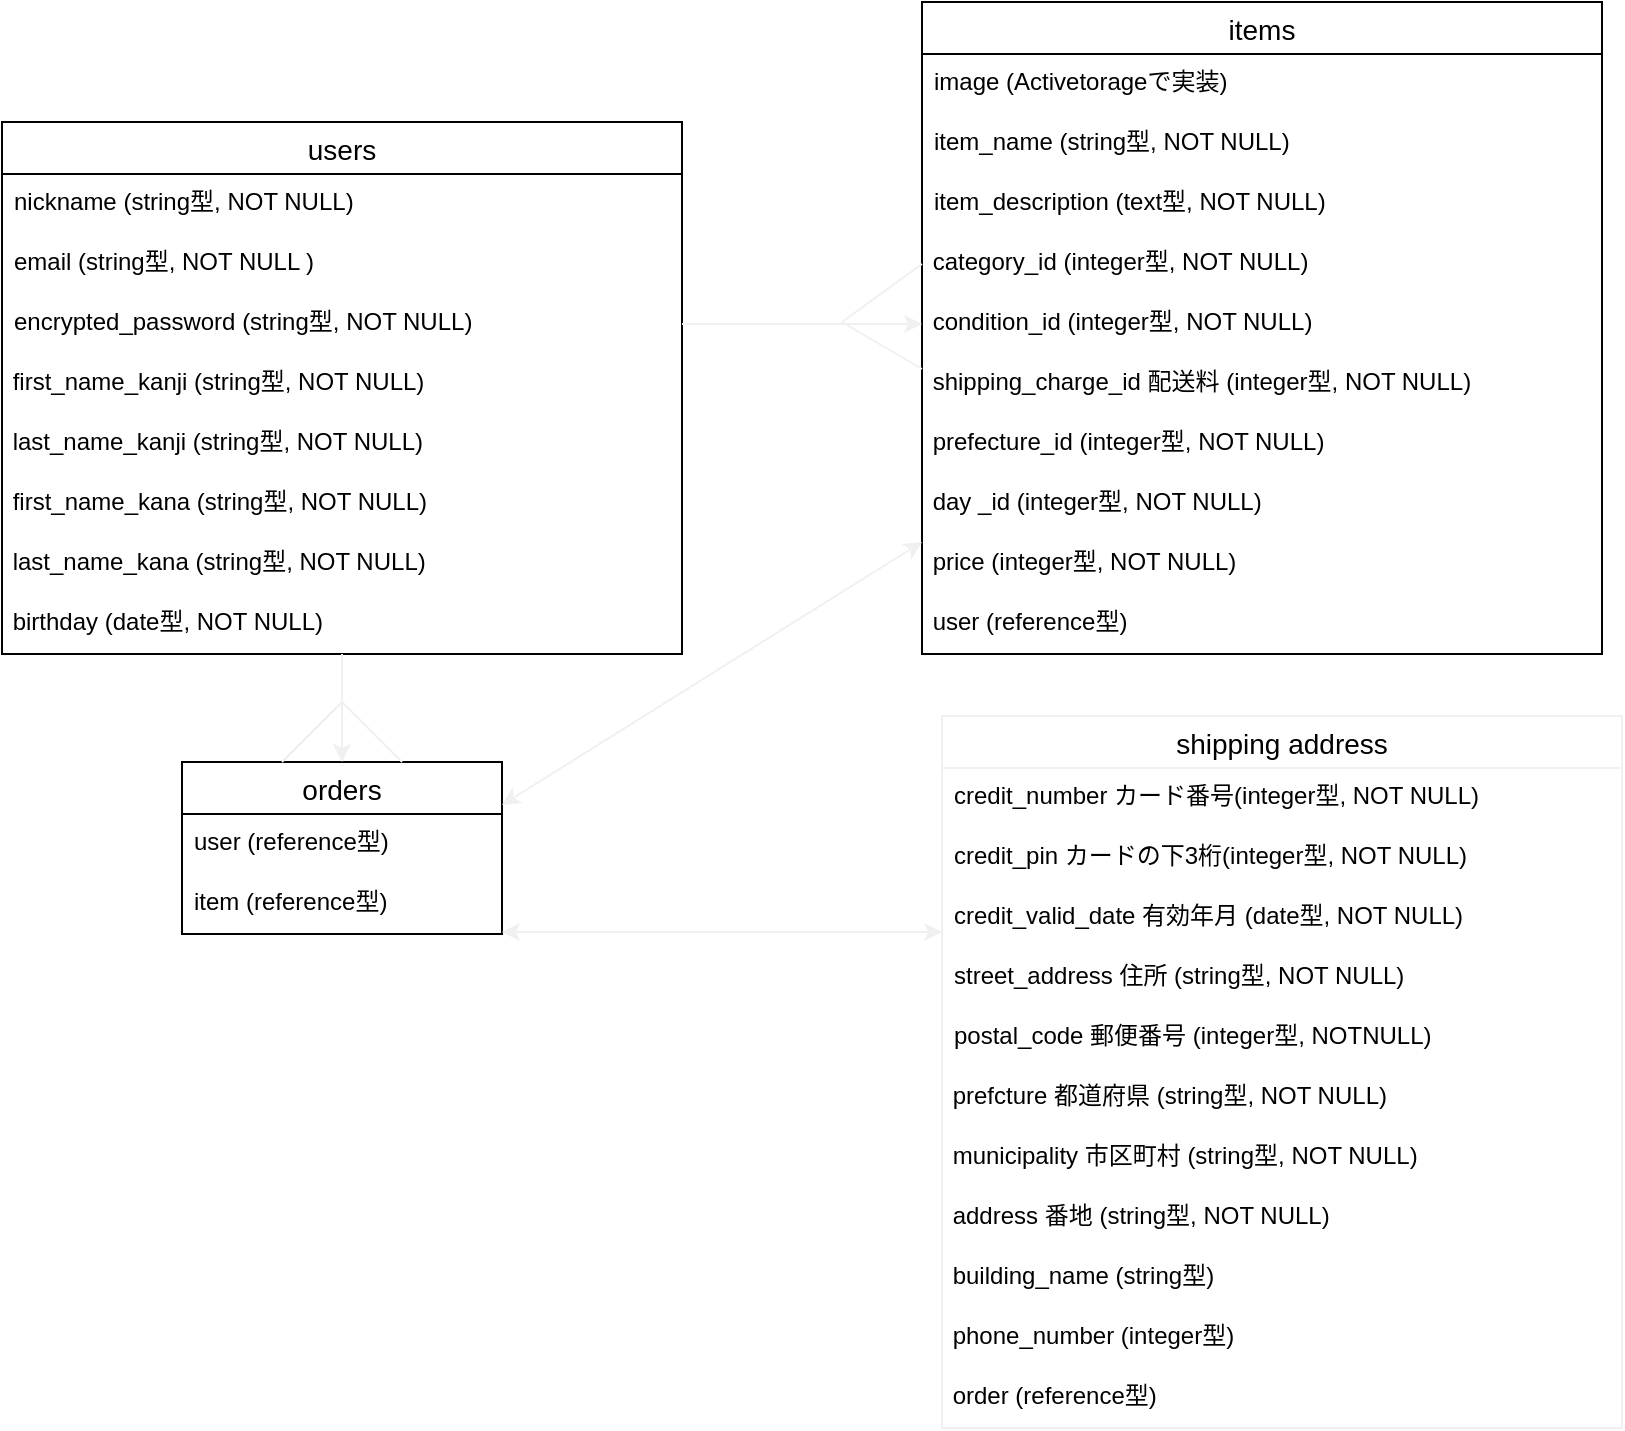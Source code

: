 <mxfile>
    <diagram id="I7Pi2ag__ntoPC5-HleL" name="ページ1">
        <mxGraphModel dx="1378" dy="860" grid="1" gridSize="10" guides="1" tooltips="1" connect="1" arrows="1" fold="1" page="1" pageScale="1" pageWidth="827" pageHeight="1169" math="0" shadow="0">
            <root>
                <mxCell id="0"/>
                <mxCell id="1" parent="0"/>
                <mxCell id="-frw_odoSuCOF0KCN4YX-14" value="users" style="swimlane;fontStyle=0;childLayout=stackLayout;horizontal=1;startSize=26;horizontalStack=0;resizeParent=1;resizeParentMax=0;resizeLast=0;collapsible=1;marginBottom=0;align=center;fontSize=14;" vertex="1" parent="1">
                    <mxGeometry x="10" y="110" width="340" height="266" as="geometry"/>
                </mxCell>
                <mxCell id="-frw_odoSuCOF0KCN4YX-15" value="nickname (string型, NOT NULL)&#10;　　" style="text;strokeColor=none;fillColor=none;spacingLeft=4;spacingRight=4;overflow=hidden;rotatable=0;points=[[0,0.5],[1,0.5]];portConstraint=eastwest;fontSize=12;" vertex="1" parent="-frw_odoSuCOF0KCN4YX-14">
                    <mxGeometry y="26" width="340" height="30" as="geometry"/>
                </mxCell>
                <mxCell id="-frw_odoSuCOF0KCN4YX-16" value="email (string型, NOT NULL )" style="text;strokeColor=none;fillColor=none;spacingLeft=4;spacingRight=4;overflow=hidden;rotatable=0;points=[[0,0.5],[1,0.5]];portConstraint=eastwest;fontSize=12;" vertex="1" parent="-frw_odoSuCOF0KCN4YX-14">
                    <mxGeometry y="56" width="340" height="30" as="geometry"/>
                </mxCell>
                <mxCell id="-frw_odoSuCOF0KCN4YX-17" value="encrypted_password (string型, NOT NULL)&#10;&#10;" style="text;strokeColor=none;fillColor=none;spacingLeft=4;spacingRight=4;overflow=hidden;rotatable=0;points=[[0,0.5],[1,0.5]];portConstraint=eastwest;fontSize=12;" vertex="1" parent="-frw_odoSuCOF0KCN4YX-14">
                    <mxGeometry y="86" width="340" height="30" as="geometry"/>
                </mxCell>
                <mxCell id="-frw_odoSuCOF0KCN4YX-60" value=" first_name_kanji (string型, NOT NULL)" style="rounded=0;strokeColor=none;fillColor=none;labelPosition=center;verticalLabelPosition=middle;align=left;verticalAlign=top;" vertex="1" parent="-frw_odoSuCOF0KCN4YX-14">
                    <mxGeometry y="116" width="340" height="30" as="geometry"/>
                </mxCell>
                <mxCell id="-frw_odoSuCOF0KCN4YX-106" value=" last_name_kanji (string型, NOT NULL)" style="rounded=0;strokeColor=none;fillColor=none;labelPosition=center;verticalLabelPosition=middle;align=left;verticalAlign=top;" vertex="1" parent="-frw_odoSuCOF0KCN4YX-14">
                    <mxGeometry y="146" width="340" height="30" as="geometry"/>
                </mxCell>
                <mxCell id="-frw_odoSuCOF0KCN4YX-107" value=" first_name_kana (string型, NOT NULL)" style="rounded=0;fillColor=none;align=left;verticalAlign=top;strokeColor=none;" vertex="1" parent="-frw_odoSuCOF0KCN4YX-14">
                    <mxGeometry y="176" width="340" height="30" as="geometry"/>
                </mxCell>
                <mxCell id="-frw_odoSuCOF0KCN4YX-61" value=" last_name_kana (string型, NOT NULL)" style="rounded=0;fillColor=none;align=left;verticalAlign=top;strokeColor=none;" vertex="1" parent="-frw_odoSuCOF0KCN4YX-14">
                    <mxGeometry y="206" width="340" height="30" as="geometry"/>
                </mxCell>
                <mxCell id="-frw_odoSuCOF0KCN4YX-62" value="&amp;nbsp;birthday (date型, NOT NULL)" style="rounded=0;whiteSpace=wrap;html=1;fillColor=none;align=left;verticalAlign=top;strokeColor=none;" vertex="1" parent="-frw_odoSuCOF0KCN4YX-14">
                    <mxGeometry y="236" width="340" height="30" as="geometry"/>
                </mxCell>
                <mxCell id="-frw_odoSuCOF0KCN4YX-35" value="orders" style="swimlane;fontStyle=0;childLayout=stackLayout;horizontal=1;startSize=26;horizontalStack=0;resizeParent=1;resizeParentMax=0;resizeLast=0;collapsible=1;marginBottom=0;align=center;fontSize=14;" vertex="1" parent="1">
                    <mxGeometry x="100" y="430" width="160" height="86" as="geometry"/>
                </mxCell>
                <mxCell id="-frw_odoSuCOF0KCN4YX-36" value="user (reference型)&#10;" style="text;strokeColor=none;fillColor=none;spacingLeft=4;spacingRight=4;overflow=hidden;rotatable=0;points=[[0,0.5],[1,0.5]];portConstraint=eastwest;fontSize=12;" vertex="1" parent="-frw_odoSuCOF0KCN4YX-35">
                    <mxGeometry y="26" width="160" height="30" as="geometry"/>
                </mxCell>
                <mxCell id="-frw_odoSuCOF0KCN4YX-37" value="item (reference型)" style="text;strokeColor=none;fillColor=none;spacingLeft=4;spacingRight=4;overflow=hidden;rotatable=0;points=[[0,0.5],[1,0.5]];portConstraint=eastwest;fontSize=12;" vertex="1" parent="-frw_odoSuCOF0KCN4YX-35">
                    <mxGeometry y="56" width="160" height="30" as="geometry"/>
                </mxCell>
                <mxCell id="-frw_odoSuCOF0KCN4YX-67" value="items" style="swimlane;fontStyle=0;childLayout=stackLayout;horizontal=1;startSize=26;horizontalStack=0;resizeParent=1;resizeParentMax=0;resizeLast=0;collapsible=1;marginBottom=0;align=center;fontSize=14;" vertex="1" parent="1">
                    <mxGeometry x="470" y="50" width="340" height="326" as="geometry"/>
                </mxCell>
                <mxCell id="-frw_odoSuCOF0KCN4YX-68" value="image (Activetorageで実装)" style="text;strokeColor=none;fillColor=none;spacingLeft=4;spacingRight=4;overflow=hidden;rotatable=0;points=[[0,0.5],[1,0.5]];portConstraint=eastwest;fontSize=12;" vertex="1" parent="-frw_odoSuCOF0KCN4YX-67">
                    <mxGeometry y="26" width="340" height="30" as="geometry"/>
                </mxCell>
                <mxCell id="-frw_odoSuCOF0KCN4YX-69" value="item_name (string型, NOT NULL)&#10;" style="text;strokeColor=none;fillColor=none;spacingLeft=4;spacingRight=4;overflow=hidden;rotatable=0;points=[[0,0.5],[1,0.5]];portConstraint=eastwest;fontSize=12;" vertex="1" parent="-frw_odoSuCOF0KCN4YX-67">
                    <mxGeometry y="56" width="340" height="30" as="geometry"/>
                </mxCell>
                <mxCell id="-frw_odoSuCOF0KCN4YX-70" value="item_description (text型, NOT NULL)" style="text;strokeColor=none;fillColor=none;spacingLeft=4;spacingRight=4;overflow=hidden;rotatable=0;points=[[0,0.5],[1,0.5]];portConstraint=eastwest;fontSize=12;" vertex="1" parent="-frw_odoSuCOF0KCN4YX-67">
                    <mxGeometry y="86" width="340" height="30" as="geometry"/>
                </mxCell>
                <mxCell id="-frw_odoSuCOF0KCN4YX-71" value=" category_id (integer型, NOT NULL)&#10;" style="rounded=0;strokeColor=none;fillColor=none;labelPosition=center;verticalLabelPosition=middle;align=left;verticalAlign=top;" vertex="1" parent="-frw_odoSuCOF0KCN4YX-67">
                    <mxGeometry y="116" width="340" height="30" as="geometry"/>
                </mxCell>
                <mxCell id="-frw_odoSuCOF0KCN4YX-72" value=" condition_id (integer型, NOT NULL)&#10;" style="rounded=0;fillColor=none;align=left;verticalAlign=top;strokeColor=none;" vertex="1" parent="-frw_odoSuCOF0KCN4YX-67">
                    <mxGeometry y="146" width="340" height="30" as="geometry"/>
                </mxCell>
                <mxCell id="-frw_odoSuCOF0KCN4YX-73" value="&amp;nbsp;shipping_charge_id 配送料 (integer型, NOT NULL)&lt;div style=&quot;padding: 0px ; margin: 0px&quot;&gt;&lt;br style=&quot;padding: 0px ; margin: 0px&quot;&gt;&lt;/div&gt;" style="rounded=0;whiteSpace=wrap;html=1;fillColor=none;align=left;verticalAlign=top;strokeColor=none;" vertex="1" parent="-frw_odoSuCOF0KCN4YX-67">
                    <mxGeometry y="176" width="340" height="30" as="geometry"/>
                </mxCell>
                <mxCell id="-frw_odoSuCOF0KCN4YX-74" value="&amp;nbsp;prefecture_id (integer型, NOT NULL)&lt;div style=&quot;padding: 0px ; margin: 0px&quot;&gt;&lt;br style=&quot;padding: 0px ; margin: 0px&quot;&gt;&lt;/div&gt;" style="rounded=0;whiteSpace=wrap;html=1;fillColor=none;align=left;verticalAlign=top;strokeColor=none;" vertex="1" parent="-frw_odoSuCOF0KCN4YX-67">
                    <mxGeometry y="206" width="340" height="30" as="geometry"/>
                </mxCell>
                <mxCell id="-frw_odoSuCOF0KCN4YX-75" value="&amp;nbsp;day _id (integer型, NOT NULL)&lt;div style=&quot;padding: 0px ; margin: 0px&quot;&gt;&lt;br style=&quot;padding: 0px ; margin: 0px&quot;&gt;&lt;/div&gt;" style="rounded=0;whiteSpace=wrap;html=1;fillColor=none;align=left;verticalAlign=top;strokeColor=none;" vertex="1" parent="-frw_odoSuCOF0KCN4YX-67">
                    <mxGeometry y="236" width="340" height="30" as="geometry"/>
                </mxCell>
                <mxCell id="-frw_odoSuCOF0KCN4YX-76" value="&amp;nbsp;price (integer型, NOT NULL)" style="rounded=0;whiteSpace=wrap;html=1;fillColor=none;align=left;verticalAlign=top;strokeColor=none;" vertex="1" parent="-frw_odoSuCOF0KCN4YX-67">
                    <mxGeometry y="266" width="340" height="30" as="geometry"/>
                </mxCell>
                <mxCell id="-frw_odoSuCOF0KCN4YX-77" value="&amp;nbsp;user (reference型)" style="rounded=0;whiteSpace=wrap;html=1;fillColor=none;align=left;verticalAlign=top;strokeColor=none;" vertex="1" parent="-frw_odoSuCOF0KCN4YX-67">
                    <mxGeometry y="296" width="340" height="30" as="geometry"/>
                </mxCell>
                <mxCell id="-frw_odoSuCOF0KCN4YX-78" value="shipping address" style="swimlane;fontStyle=0;childLayout=stackLayout;horizontal=1;startSize=26;horizontalStack=0;resizeParent=1;resizeParentMax=0;resizeLast=0;collapsible=1;marginBottom=0;align=center;fontSize=14;strokeColor=#F0F0F0;" vertex="1" parent="1">
                    <mxGeometry x="480" y="407" width="340" height="356" as="geometry"/>
                </mxCell>
                <mxCell id="-frw_odoSuCOF0KCN4YX-79" value="credit_number カード番号(integer型, NOT NULL)&#10;" style="text;strokeColor=none;fillColor=none;spacingLeft=4;spacingRight=4;overflow=hidden;rotatable=0;points=[[0,0.5],[1,0.5]];portConstraint=eastwest;fontSize=12;" vertex="1" parent="-frw_odoSuCOF0KCN4YX-78">
                    <mxGeometry y="26" width="340" height="30" as="geometry"/>
                </mxCell>
                <mxCell id="-frw_odoSuCOF0KCN4YX-104" value="credit_pin カードの下3桁(integer型, NOT NULL)&#10;&#10;" style="text;strokeColor=none;fillColor=none;spacingLeft=4;spacingRight=4;overflow=hidden;rotatable=0;points=[[0,0.5],[1,0.5]];portConstraint=eastwest;fontSize=12;" vertex="1" parent="-frw_odoSuCOF0KCN4YX-78">
                    <mxGeometry y="56" width="340" height="30" as="geometry"/>
                </mxCell>
                <mxCell id="-frw_odoSuCOF0KCN4YX-105" value="credit_valid_date 有効年月 (date型, NOT NULL)&#10;&#10;" style="text;strokeColor=none;fillColor=none;spacingLeft=4;spacingRight=4;overflow=hidden;rotatable=0;points=[[0,0.5],[1,0.5]];portConstraint=eastwest;fontSize=12;" vertex="1" parent="-frw_odoSuCOF0KCN4YX-78">
                    <mxGeometry y="86" width="340" height="30" as="geometry"/>
                </mxCell>
                <mxCell id="-frw_odoSuCOF0KCN4YX-80" value="street_address 住所 (string型, NOT NULL)" style="text;strokeColor=none;fillColor=none;spacingLeft=4;spacingRight=4;overflow=hidden;rotatable=0;points=[[0,0.5],[1,0.5]];portConstraint=eastwest;fontSize=12;" vertex="1" parent="-frw_odoSuCOF0KCN4YX-78">
                    <mxGeometry y="116" width="340" height="30" as="geometry"/>
                </mxCell>
                <mxCell id="-frw_odoSuCOF0KCN4YX-81" value="postal_code 郵便番号 (integer型, NOTNULL)" style="text;strokeColor=none;fillColor=none;spacingLeft=4;spacingRight=4;overflow=hidden;rotatable=0;points=[[0,0.5],[1,0.5]];portConstraint=eastwest;fontSize=12;" vertex="1" parent="-frw_odoSuCOF0KCN4YX-78">
                    <mxGeometry y="146" width="340" height="30" as="geometry"/>
                </mxCell>
                <mxCell id="-frw_odoSuCOF0KCN4YX-82" value=" prefcture 都道府県 (string型, NOT NULL)" style="rounded=0;strokeColor=none;fillColor=none;labelPosition=center;verticalLabelPosition=middle;align=left;verticalAlign=top;" vertex="1" parent="-frw_odoSuCOF0KCN4YX-78">
                    <mxGeometry y="176" width="340" height="30" as="geometry"/>
                </mxCell>
                <mxCell id="-frw_odoSuCOF0KCN4YX-83" value=" municipality 市区町村 (string型, NOT NULL)" style="rounded=0;fillColor=none;align=left;verticalAlign=top;strokeColor=none;" vertex="1" parent="-frw_odoSuCOF0KCN4YX-78">
                    <mxGeometry y="206" width="340" height="30" as="geometry"/>
                </mxCell>
                <mxCell id="-frw_odoSuCOF0KCN4YX-84" value="&amp;nbsp;address 番地 (string型, NOT NULL)" style="rounded=0;whiteSpace=wrap;html=1;fillColor=none;align=left;verticalAlign=top;strokeColor=none;" vertex="1" parent="-frw_odoSuCOF0KCN4YX-78">
                    <mxGeometry y="236" width="340" height="30" as="geometry"/>
                </mxCell>
                <mxCell id="-frw_odoSuCOF0KCN4YX-85" value="&amp;nbsp;building_name (string型)" style="rounded=0;whiteSpace=wrap;html=1;fillColor=none;align=left;verticalAlign=top;strokeColor=none;" vertex="1" parent="-frw_odoSuCOF0KCN4YX-78">
                    <mxGeometry y="266" width="340" height="30" as="geometry"/>
                </mxCell>
                <mxCell id="-frw_odoSuCOF0KCN4YX-86" value="&amp;nbsp;phone_number (integer型)" style="rounded=0;whiteSpace=wrap;html=1;fillColor=none;align=left;verticalAlign=top;strokeColor=none;" vertex="1" parent="-frw_odoSuCOF0KCN4YX-78">
                    <mxGeometry y="296" width="340" height="30" as="geometry"/>
                </mxCell>
                <mxCell id="-frw_odoSuCOF0KCN4YX-87" value="&amp;nbsp;order (reference型)" style="rounded=0;whiteSpace=wrap;html=1;fillColor=none;align=left;verticalAlign=top;strokeColor=none;" vertex="1" parent="-frw_odoSuCOF0KCN4YX-78">
                    <mxGeometry y="326" width="340" height="30" as="geometry"/>
                </mxCell>
                <mxCell id="-frw_odoSuCOF0KCN4YX-92" style="edgeStyle=orthogonalEdgeStyle;rounded=0;orthogonalLoop=1;jettySize=auto;html=1;exitX=1;exitY=0.5;exitDx=0;exitDy=0;entryX=0;entryY=0.5;entryDx=0;entryDy=0;strokeColor=#F0F0F0;" edge="1" parent="1" source="-frw_odoSuCOF0KCN4YX-17" target="-frw_odoSuCOF0KCN4YX-72">
                    <mxGeometry relative="1" as="geometry"/>
                </mxCell>
                <mxCell id="-frw_odoSuCOF0KCN4YX-93" style="edgeStyle=orthogonalEdgeStyle;rounded=0;orthogonalLoop=1;jettySize=auto;html=1;exitX=0.5;exitY=1;exitDx=0;exitDy=0;strokeColor=#F0F0F0;" edge="1" parent="1" source="-frw_odoSuCOF0KCN4YX-62" target="-frw_odoSuCOF0KCN4YX-35">
                    <mxGeometry relative="1" as="geometry"/>
                </mxCell>
                <mxCell id="-frw_odoSuCOF0KCN4YX-97" value="" style="endArrow=none;html=1;strokeColor=#F0F0F0;entryX=0;entryY=0.5;entryDx=0;entryDy=0;" edge="1" parent="1" target="-frw_odoSuCOF0KCN4YX-71">
                    <mxGeometry width="50" height="50" relative="1" as="geometry">
                        <mxPoint x="430" y="210" as="sourcePoint"/>
                        <mxPoint x="490" y="170" as="targetPoint"/>
                    </mxGeometry>
                </mxCell>
                <mxCell id="-frw_odoSuCOF0KCN4YX-98" value="" style="endArrow=none;html=1;strokeColor=#F0F0F0;exitX=0;exitY=0.25;exitDx=0;exitDy=0;" edge="1" parent="1" source="-frw_odoSuCOF0KCN4YX-73">
                    <mxGeometry width="50" height="50" relative="1" as="geometry">
                        <mxPoint x="460" y="240" as="sourcePoint"/>
                        <mxPoint x="430" y="210" as="targetPoint"/>
                    </mxGeometry>
                </mxCell>
                <mxCell id="-frw_odoSuCOF0KCN4YX-99" value="" style="endArrow=none;html=1;strokeColor=#F0F0F0;" edge="1" parent="1">
                    <mxGeometry width="50" height="50" relative="1" as="geometry">
                        <mxPoint x="150" y="430" as="sourcePoint"/>
                        <mxPoint x="180" y="400" as="targetPoint"/>
                    </mxGeometry>
                </mxCell>
                <mxCell id="-frw_odoSuCOF0KCN4YX-100" value="" style="endArrow=none;html=1;strokeColor=#F0F0F0;" edge="1" parent="1">
                    <mxGeometry width="50" height="50" relative="1" as="geometry">
                        <mxPoint x="210" y="430" as="sourcePoint"/>
                        <mxPoint x="180" y="400" as="targetPoint"/>
                    </mxGeometry>
                </mxCell>
                <mxCell id="-frw_odoSuCOF0KCN4YX-101" value="" style="endArrow=classic;startArrow=classic;html=1;strokeColor=#F0F0F0;exitX=1;exitY=0.25;exitDx=0;exitDy=0;" edge="1" parent="1" source="-frw_odoSuCOF0KCN4YX-35">
                    <mxGeometry width="50" height="50" relative="1" as="geometry">
                        <mxPoint x="420" y="370" as="sourcePoint"/>
                        <mxPoint x="470" y="320" as="targetPoint"/>
                    </mxGeometry>
                </mxCell>
                <mxCell id="-frw_odoSuCOF0KCN4YX-102" value="" style="endArrow=classic;startArrow=classic;html=1;strokeColor=#F0F0F0;" edge="1" parent="1">
                    <mxGeometry width="50" height="50" relative="1" as="geometry">
                        <mxPoint x="260" y="515" as="sourcePoint"/>
                        <mxPoint x="480" y="515" as="targetPoint"/>
                    </mxGeometry>
                </mxCell>
            </root>
        </mxGraphModel>
    </diagram>
</mxfile>